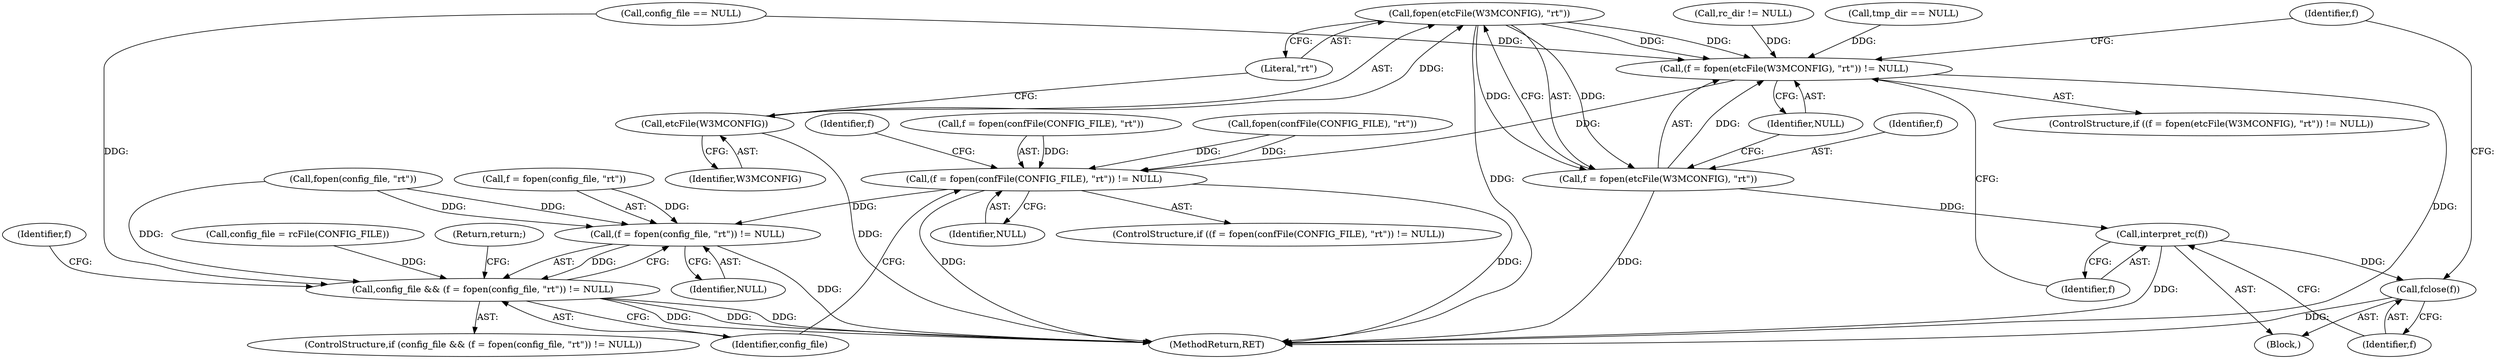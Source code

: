 digraph "0_w3m_18dcbadf2771cdb0c18509b14e4e73505b242753_0@API" {
"1000221" [label="(Call,fopen(etcFile(W3MCONFIG), \"rt\"))"];
"1000222" [label="(Call,etcFile(W3MCONFIG))"];
"1000218" [label="(Call,(f = fopen(etcFile(W3MCONFIG), \"rt\")) != NULL)"];
"1000232" [label="(Call,(f = fopen(confFile(CONFIG_FILE), \"rt\")) != NULL)"];
"1000248" [label="(Call,(f = fopen(config_file, \"rt\")) != NULL)"];
"1000246" [label="(Call,config_file && (f = fopen(config_file, \"rt\")) != NULL)"];
"1000219" [label="(Call,f = fopen(etcFile(W3MCONFIG), \"rt\"))"];
"1000227" [label="(Call,interpret_rc(f))"];
"1000229" [label="(Call,fclose(f))"];
"1000247" [label="(Identifier,config_file)"];
"1000223" [label="(Identifier,W3MCONFIG)"];
"1000246" [label="(Call,config_file && (f = fopen(config_file, \"rt\")) != NULL)"];
"1000230" [label="(Identifier,f)"];
"1000224" [label="(Literal,\"rt\")"];
"1000221" [label="(Call,fopen(etcFile(W3MCONFIG), \"rt\"))"];
"1000218" [label="(Call,(f = fopen(etcFile(W3MCONFIG), \"rt\")) != NULL)"];
"1000114" [label="(Call,rc_dir != NULL)"];
"1000229" [label="(Call,fclose(f))"];
"1000220" [label="(Identifier,f)"];
"1000249" [label="(Call,f = fopen(config_file, \"rt\"))"];
"1000234" [label="(Identifier,f)"];
"1000211" [label="(Call,config_file = rcFile(CONFIG_FILE))"];
"1000225" [label="(Identifier,NULL)"];
"1000314" [label="(Call,tmp_dir == NULL)"];
"1000208" [label="(Call,config_file == NULL)"];
"1000248" [label="(Call,(f = fopen(config_file, \"rt\")) != NULL)"];
"1000228" [label="(Identifier,f)"];
"1000254" [label="(Identifier,NULL)"];
"1000322" [label="(MethodReturn,RET)"];
"1000226" [label="(Block,)"];
"1000233" [label="(Call,f = fopen(confFile(CONFIG_FILE), \"rt\"))"];
"1000235" [label="(Call,fopen(confFile(CONFIG_FILE), \"rt\"))"];
"1000245" [label="(ControlStructure,if (config_file && (f = fopen(config_file, \"rt\")) != NULL))"];
"1000260" [label="(Return,return;)"];
"1000242" [label="(Identifier,f)"];
"1000232" [label="(Call,(f = fopen(confFile(CONFIG_FILE), \"rt\")) != NULL)"];
"1000217" [label="(ControlStructure,if ((f = fopen(etcFile(W3MCONFIG), \"rt\")) != NULL))"];
"1000227" [label="(Call,interpret_rc(f))"];
"1000257" [label="(Identifier,f)"];
"1000219" [label="(Call,f = fopen(etcFile(W3MCONFIG), \"rt\"))"];
"1000231" [label="(ControlStructure,if ((f = fopen(confFile(CONFIG_FILE), \"rt\")) != NULL))"];
"1000239" [label="(Identifier,NULL)"];
"1000251" [label="(Call,fopen(config_file, \"rt\"))"];
"1000222" [label="(Call,etcFile(W3MCONFIG))"];
"1000221" -> "1000219"  [label="AST: "];
"1000221" -> "1000224"  [label="CFG: "];
"1000222" -> "1000221"  [label="AST: "];
"1000224" -> "1000221"  [label="AST: "];
"1000219" -> "1000221"  [label="CFG: "];
"1000221" -> "1000322"  [label="DDG: "];
"1000221" -> "1000218"  [label="DDG: "];
"1000221" -> "1000218"  [label="DDG: "];
"1000221" -> "1000219"  [label="DDG: "];
"1000221" -> "1000219"  [label="DDG: "];
"1000222" -> "1000221"  [label="DDG: "];
"1000222" -> "1000223"  [label="CFG: "];
"1000223" -> "1000222"  [label="AST: "];
"1000224" -> "1000222"  [label="CFG: "];
"1000222" -> "1000322"  [label="DDG: "];
"1000218" -> "1000217"  [label="AST: "];
"1000218" -> "1000225"  [label="CFG: "];
"1000219" -> "1000218"  [label="AST: "];
"1000225" -> "1000218"  [label="AST: "];
"1000228" -> "1000218"  [label="CFG: "];
"1000234" -> "1000218"  [label="CFG: "];
"1000218" -> "1000322"  [label="DDG: "];
"1000219" -> "1000218"  [label="DDG: "];
"1000208" -> "1000218"  [label="DDG: "];
"1000314" -> "1000218"  [label="DDG: "];
"1000114" -> "1000218"  [label="DDG: "];
"1000218" -> "1000232"  [label="DDG: "];
"1000232" -> "1000231"  [label="AST: "];
"1000232" -> "1000239"  [label="CFG: "];
"1000233" -> "1000232"  [label="AST: "];
"1000239" -> "1000232"  [label="AST: "];
"1000242" -> "1000232"  [label="CFG: "];
"1000247" -> "1000232"  [label="CFG: "];
"1000232" -> "1000322"  [label="DDG: "];
"1000232" -> "1000322"  [label="DDG: "];
"1000233" -> "1000232"  [label="DDG: "];
"1000235" -> "1000232"  [label="DDG: "];
"1000235" -> "1000232"  [label="DDG: "];
"1000232" -> "1000248"  [label="DDG: "];
"1000248" -> "1000246"  [label="AST: "];
"1000248" -> "1000254"  [label="CFG: "];
"1000249" -> "1000248"  [label="AST: "];
"1000254" -> "1000248"  [label="AST: "];
"1000246" -> "1000248"  [label="CFG: "];
"1000248" -> "1000322"  [label="DDG: "];
"1000248" -> "1000246"  [label="DDG: "];
"1000249" -> "1000248"  [label="DDG: "];
"1000251" -> "1000248"  [label="DDG: "];
"1000251" -> "1000248"  [label="DDG: "];
"1000246" -> "1000245"  [label="AST: "];
"1000246" -> "1000247"  [label="CFG: "];
"1000247" -> "1000246"  [label="AST: "];
"1000257" -> "1000246"  [label="CFG: "];
"1000260" -> "1000246"  [label="CFG: "];
"1000246" -> "1000322"  [label="DDG: "];
"1000246" -> "1000322"  [label="DDG: "];
"1000246" -> "1000322"  [label="DDG: "];
"1000208" -> "1000246"  [label="DDG: "];
"1000251" -> "1000246"  [label="DDG: "];
"1000211" -> "1000246"  [label="DDG: "];
"1000220" -> "1000219"  [label="AST: "];
"1000225" -> "1000219"  [label="CFG: "];
"1000219" -> "1000322"  [label="DDG: "];
"1000219" -> "1000227"  [label="DDG: "];
"1000227" -> "1000226"  [label="AST: "];
"1000227" -> "1000228"  [label="CFG: "];
"1000228" -> "1000227"  [label="AST: "];
"1000230" -> "1000227"  [label="CFG: "];
"1000227" -> "1000322"  [label="DDG: "];
"1000227" -> "1000229"  [label="DDG: "];
"1000229" -> "1000226"  [label="AST: "];
"1000229" -> "1000230"  [label="CFG: "];
"1000230" -> "1000229"  [label="AST: "];
"1000234" -> "1000229"  [label="CFG: "];
"1000229" -> "1000322"  [label="DDG: "];
}
